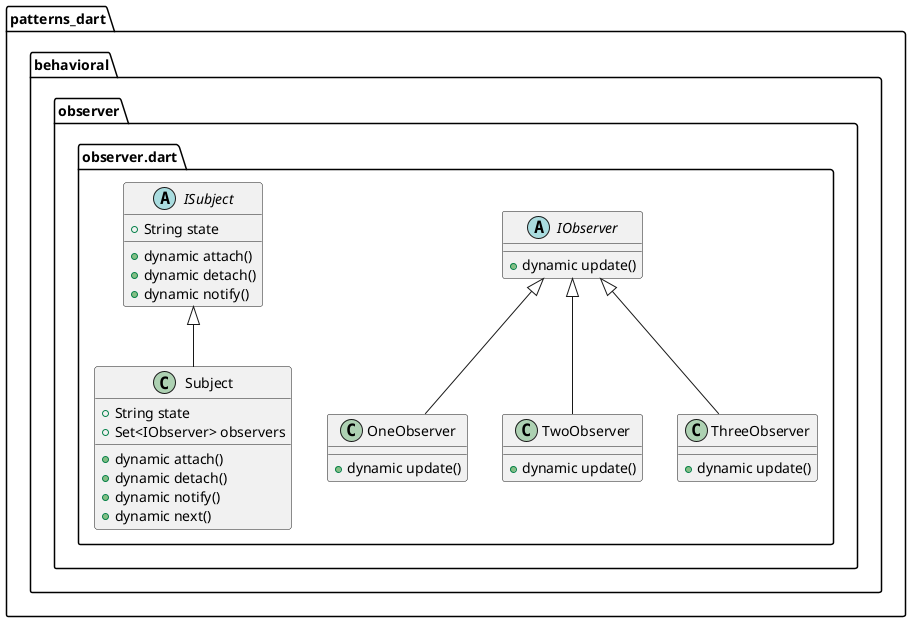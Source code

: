 @startuml
set namespaceSeparator ::

abstract class "patterns_dart::behavioral::observer::observer.dart::IObserver" {
  +dynamic update()
}

abstract class "patterns_dart::behavioral::observer::observer.dart::ISubject" {
  +String state
  +dynamic attach()
  +dynamic detach()
  +dynamic notify()
}

class "patterns_dart::behavioral::observer::observer.dart::Subject" {
  +String state
  +Set<IObserver> observers
  +dynamic attach()
  +dynamic detach()
  +dynamic notify()
  +dynamic next()
}

"patterns_dart::behavioral::observer::observer.dart::ISubject" <|-- "patterns_dart::behavioral::observer::observer.dart::Subject"

class "patterns_dart::behavioral::observer::observer.dart::OneObserver" {
  +dynamic update()
}

"patterns_dart::behavioral::observer::observer.dart::IObserver" <|-- "patterns_dart::behavioral::observer::observer.dart::OneObserver"

class "patterns_dart::behavioral::observer::observer.dart::TwoObserver" {
  +dynamic update()
}

"patterns_dart::behavioral::observer::observer.dart::IObserver" <|-- "patterns_dart::behavioral::observer::observer.dart::TwoObserver"

class "patterns_dart::behavioral::observer::observer.dart::ThreeObserver" {
  +dynamic update()
}

"patterns_dart::behavioral::observer::observer.dart::IObserver" <|-- "patterns_dart::behavioral::observer::observer.dart::ThreeObserver"


@enduml